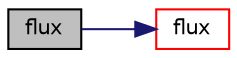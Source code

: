 digraph "flux"
{
  bgcolor="transparent";
  edge [fontname="Helvetica",fontsize="10",labelfontname="Helvetica",labelfontsize="10"];
  node [fontname="Helvetica",fontsize="10",shape=record];
  rankdir="LR";
  Node13932 [label="flux",height=0.2,width=0.4,color="black", fillcolor="grey75", style="filled", fontcolor="black"];
  Node13932 -> Node13933 [color="midnightblue",fontsize="10",style="solid",fontname="Helvetica"];
  Node13933 [label="flux",height=0.2,width=0.4,color="red",URL="$a21861.html#a8fc1922666ca94c5fd207b8b96f99467",tooltip="Return the face-flux field obtained from the given volVectorField. "];
}
